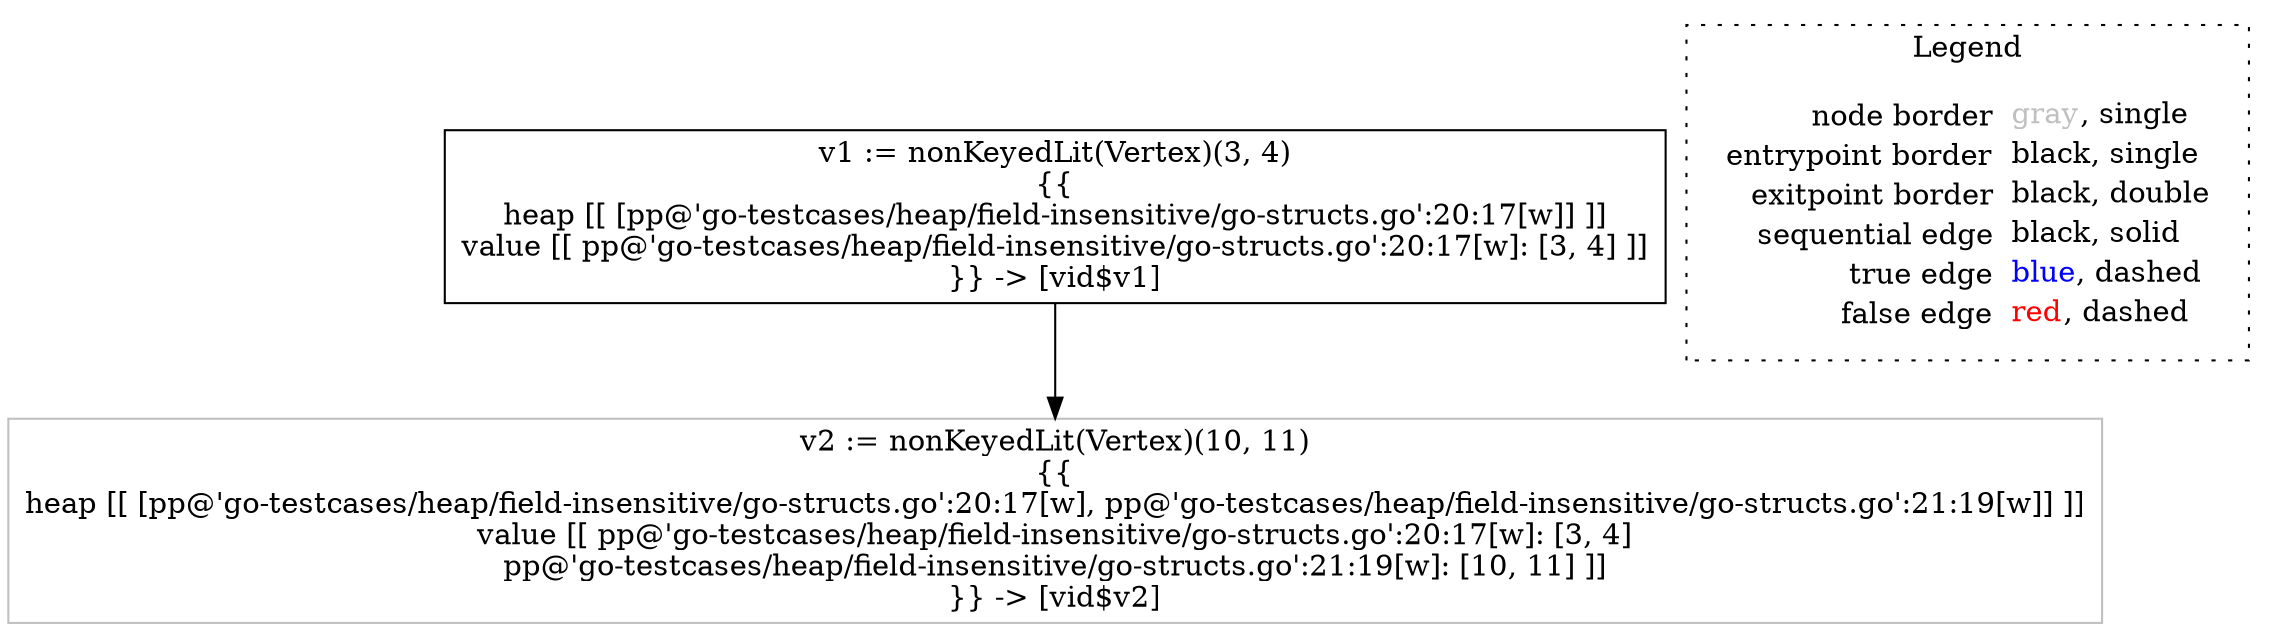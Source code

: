 digraph {
	"node0" [shape="rect",color="black",label=<v1 := nonKeyedLit(Vertex)(3, 4)<BR/>{{<BR/>heap [[ [pp@'go-testcases/heap/field-insensitive/go-structs.go':20:17[w]] ]]<BR/>value [[ pp@'go-testcases/heap/field-insensitive/go-structs.go':20:17[w]: [3, 4] ]]<BR/>}} -&gt; [vid$v1]>];
	"node1" [shape="rect",color="gray",label=<v2 := nonKeyedLit(Vertex)(10, 11)<BR/>{{<BR/>heap [[ [pp@'go-testcases/heap/field-insensitive/go-structs.go':20:17[w], pp@'go-testcases/heap/field-insensitive/go-structs.go':21:19[w]] ]]<BR/>value [[ pp@'go-testcases/heap/field-insensitive/go-structs.go':20:17[w]: [3, 4]<BR/>pp@'go-testcases/heap/field-insensitive/go-structs.go':21:19[w]: [10, 11] ]]<BR/>}} -&gt; [vid$v2]>];
	"node0" -> "node1" [color="black"];
subgraph cluster_legend {
	label="Legend";
	style=dotted;
	node [shape=plaintext];
	"legend" [label=<<table border="0" cellpadding="2" cellspacing="0" cellborder="0"><tr><td align="right">node border&nbsp;</td><td align="left"><font color="gray">gray</font>, single</td></tr><tr><td align="right">entrypoint border&nbsp;</td><td align="left"><font color="black">black</font>, single</td></tr><tr><td align="right">exitpoint border&nbsp;</td><td align="left"><font color="black">black</font>, double</td></tr><tr><td align="right">sequential edge&nbsp;</td><td align="left"><font color="black">black</font>, solid</td></tr><tr><td align="right">true edge&nbsp;</td><td align="left"><font color="blue">blue</font>, dashed</td></tr><tr><td align="right">false edge&nbsp;</td><td align="left"><font color="red">red</font>, dashed</td></tr></table>>];
}

}
